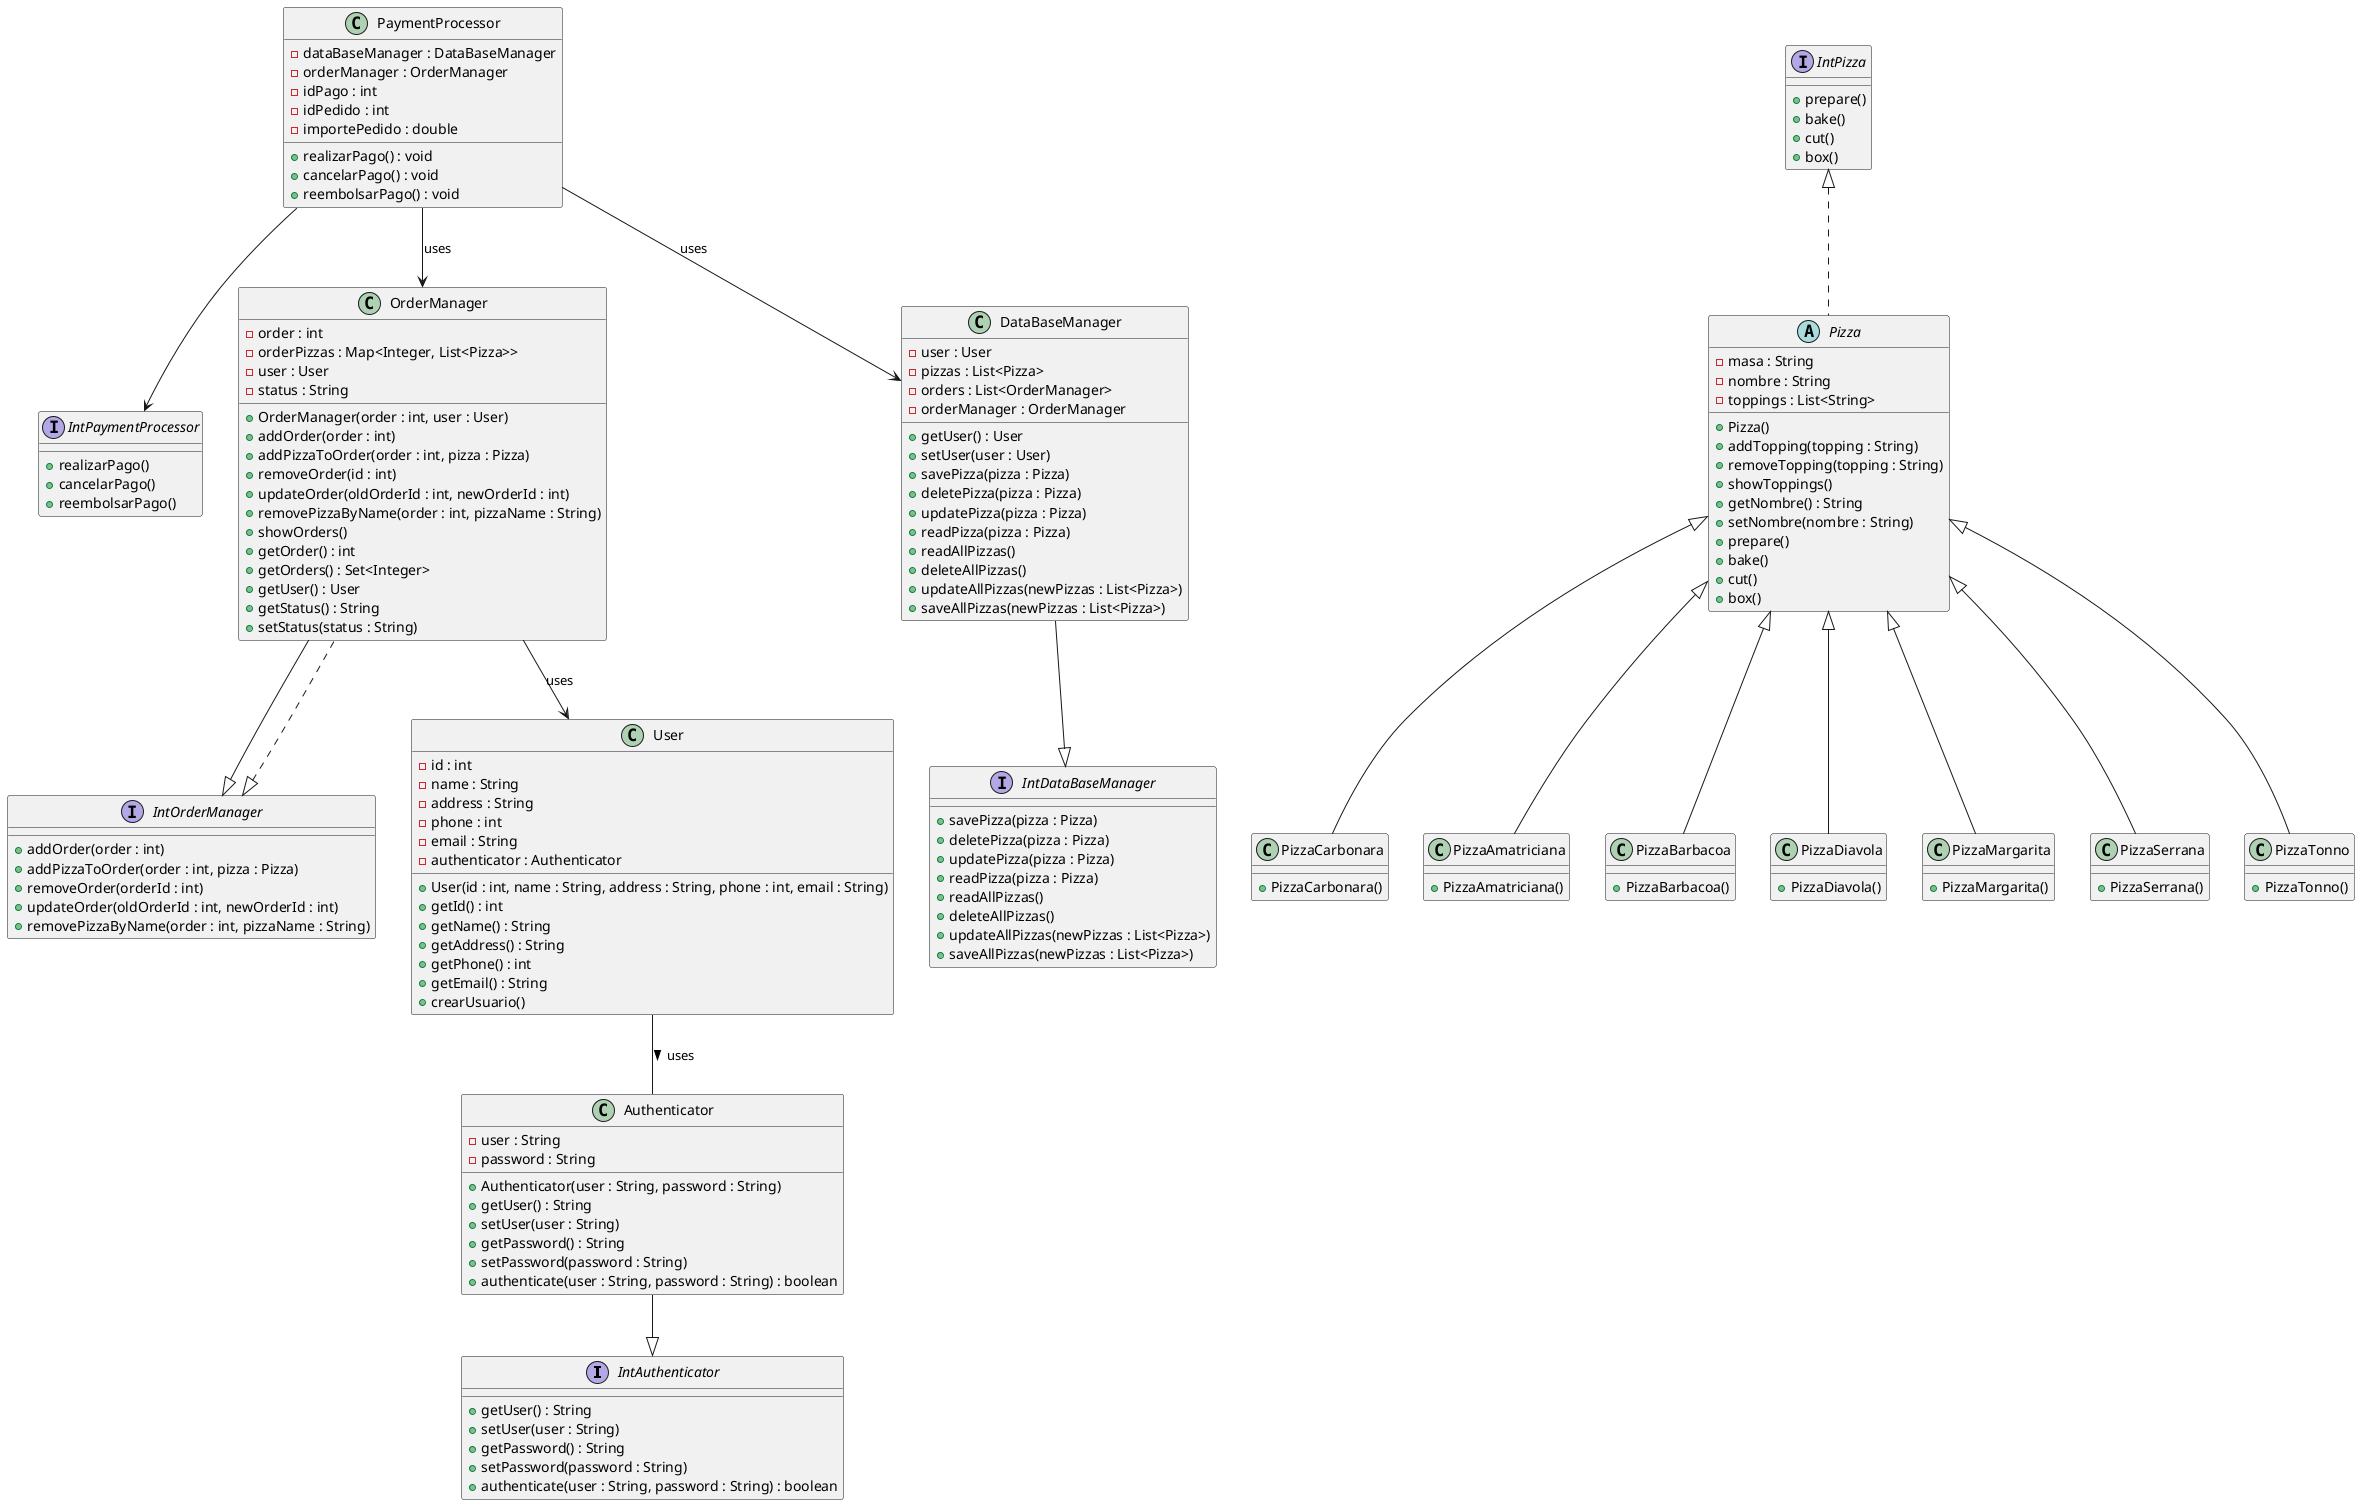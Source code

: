 @startuml

' Interfaces
interface IntAuthenticator {
    +getUser() : String
    +setUser(user : String)
    +getPassword() : String
    +setPassword(password : String)
    +authenticate(user : String, password : String) : boolean
}

interface IntDataBaseManager {
    +savePizza(pizza : Pizza)
    +deletePizza(pizza : Pizza)
    +updatePizza(pizza : Pizza)
    +readPizza(pizza : Pizza)
    +readAllPizzas()
    +deleteAllPizzas()
    +updateAllPizzas(newPizzas : List<Pizza>)
    +saveAllPizzas(newPizzas : List<Pizza>)
}

interface IntOrderManager {
    +addOrder(order : int)
    +addPizzaToOrder(order : int, pizza : Pizza)
    +removeOrder(orderId : int)
    +updateOrder(oldOrderId : int, newOrderId : int)
    +removePizzaByName(order : int, pizzaName : String)
}

interface IntPaymentProcessor {
    +realizarPago()
    +cancelarPago()
    +reembolsarPago()
}

interface IntPizza {
    +prepare()
    +bake()
    +cut()
    +box()
}

' Clases
class Authenticator {
    -user : String
    -password : String
    +Authenticator(user : String, password : String)
    +getUser() : String
    +setUser(user : String)
    +getPassword() : String
    +setPassword(password : String)
    +authenticate(user : String, password : String) : boolean
}
class OrderManager implements IntOrderManager {
    -order : int
    -orderPizzas : Map<Integer, List<Pizza>>
    -user : User
    -status : String
    +OrderManager(order : int, user : User)
    +addOrder(order : int)
    +addPizzaToOrder(order : int, pizza : Pizza)
    +removeOrder(id : int)
    +updateOrder(oldOrderId : int, newOrderId : int)
    +removePizzaByName(order : int, pizzaName : String)
    +showOrders()
    +getOrder() : int
    +getOrders() : Set<Integer>
    +getUser() : User
    +getStatus() : String
    +setStatus(status : String)
}
class DataBaseManager {
    -user : User
    -pizzas : List<Pizza>
    -orders : List<OrderManager>
    -orderManager : OrderManager
    +getUser() : User
    +setUser(user : User)
    +savePizza(pizza : Pizza)
    +deletePizza(pizza : Pizza)
    +updatePizza(pizza : Pizza)
    +readPizza(pizza : Pizza)
    +readAllPizzas()
    +deleteAllPizzas()
    +updateAllPizzas(newPizzas : List<Pizza>)
    +saveAllPizzas(newPizzas : List<Pizza>)
}
class User {
    -id : int
    -name : String
    -address : String
    -phone : int
    -email : String
    -authenticator : Authenticator
    +User(id : int, name : String, address : String, phone : int, email : String)
    +getId() : int
    +getName() : String
    +getAddress() : String
    +getPhone() : int
    +getEmail() : String
    +crearUsuario()
}
class PaymentProcessor {
    -dataBaseManager : DataBaseManager
    -orderManager : OrderManager
    -idPago : int
    -idPedido : int
    -importePedido : double
    +realizarPago() : void
    +cancelarPago() : void
    +reembolsarPago() : void
}


abstract class Pizza implements IntPizza {
    -masa : String
    -nombre : String
    -toppings : List<String>
    +Pizza()
    +addTopping(topping : String)
    +removeTopping(topping : String)
    +showToppings()
    +getNombre() : String
    +setNombre(nombre : String)
    +prepare()
    +bake()
    +cut()
    +box()
}

class PizzaCarbonara extends Pizza {
    +PizzaCarbonara()
}
class PizzaAmatriciana extends Pizza {
    +PizzaAmatriciana()
}
class PizzaBarbacoa extends Pizza {
    +PizzaBarbacoa()
}

class PizzaDiavola extends Pizza {
    +PizzaDiavola()
}

class PizzaMargarita extends Pizza {
    +PizzaMargarita()
}

class PizzaSerrana extends Pizza {
    +PizzaSerrana()
}
class PizzaTonno extends Pizza {
    +PizzaTonno()
}



' Relaciones
Authenticator --|> IntAuthenticator
DataBaseManager --|> IntDataBaseManager
User -- Authenticator : uses >
OrderManager --|> IntOrderManager
OrderManager --> User : uses
PaymentProcessor --> DataBaseManager : uses
PaymentProcessor --> OrderManager : uses
PaymentProcessor --> IntPaymentProcessor
@enduml
